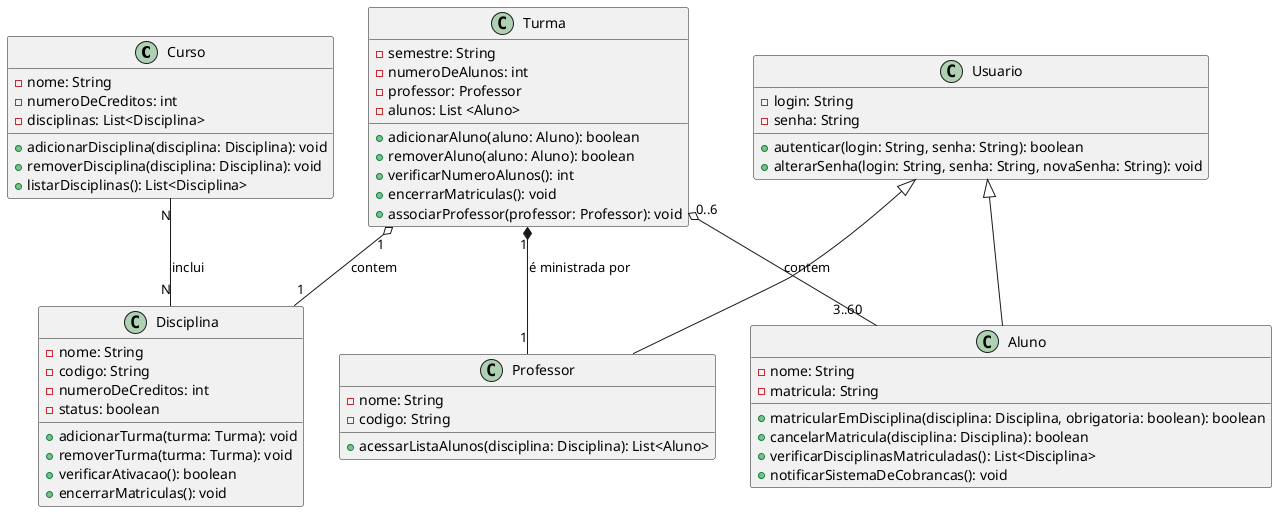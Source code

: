 @startuml


class Curso {
    - nome: String
    - numeroDeCreditos: int
    - disciplinas: List<Disciplina>
    + adicionarDisciplina(disciplina: Disciplina): void
    + removerDisciplina(disciplina: Disciplina): void
    + listarDisciplinas(): List<Disciplina>
}

class Disciplina {
    - nome: String
    - codigo: String
    - numeroDeCreditos: int
    - status: boolean
    + adicionarTurma(turma: Turma): void
    + removerTurma(turma: Turma): void
    + verificarAtivacao(): boolean
    + encerrarMatriculas(): void
}

class Aluno extends Usuario {
    - nome: String
    - matricula: String
    + matricularEmDisciplina(disciplina: Disciplina, obrigatoria: boolean): boolean
    + cancelarMatricula(disciplina: Disciplina): boolean
    + verificarDisciplinasMatriculadas(): List<Disciplina>
    + notificarSistemaDeCobrancas(): void
}

class Professor extends Usuario {
    - nome: String
    - codigo: String
    + acessarListaAlunos(disciplina: Disciplina): List<Aluno>
}

class Turma {
    - semestre: String
    - numeroDeAlunos: int
    - professor: Professor
    - alunos: List <Aluno>
    + adicionarAluno(aluno: Aluno): boolean
    + removerAluno(aluno: Aluno): boolean
    + verificarNumeroAlunos(): int
    + encerrarMatriculas(): void
    + associarProfessor(professor: Professor): void
}



class Usuario {
    - login: String
    - senha: String
    + autenticar(login: String, senha: String): boolean
    + alterarSenha(login: String, senha: String, novaSenha: String): void
}



Curso "N" -- "N" Disciplina: inclui


Turma "1" o-- "1" Disciplina: contem

Turma "0..6" o-- "3..60" Aluno: contem

Turma "1" *-- "1" Professor: é ministrada por

@enduml